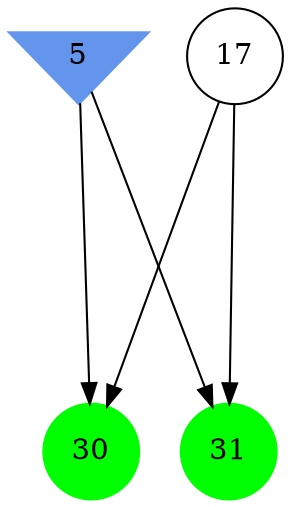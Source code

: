 digraph brain {
	ranksep=2.0;
	5 [shape=invtriangle,style=filled,color=cornflowerblue];
	17 [shape=circle,color=black];
	30 [shape=circle,style=filled,color=green];
	31 [shape=circle,style=filled,color=green];
	17	->	30;
	17	->	31;
	5	->	30;
	5	->	31;
	{ rank=same; 5; }
	{ rank=same; 17; }
	{ rank=same; 30; 31; }
}
